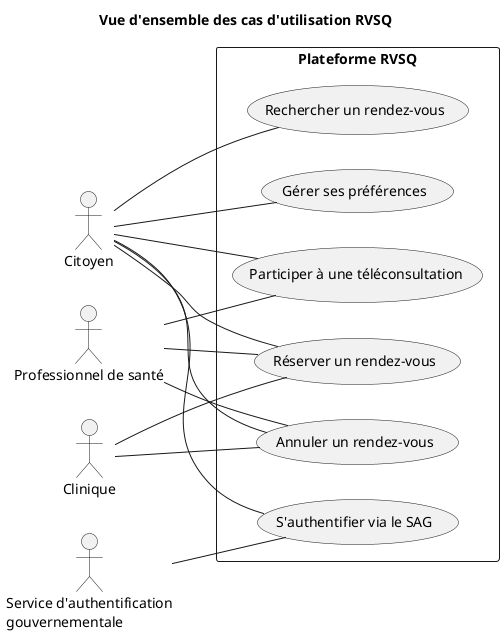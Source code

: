 @startuml RVSQ-UC-00_Vue_Ensemble
left to right direction

title Vue d'ensemble des cas d'utilisation RVSQ

actor "Citoyen" as Citoyen
actor "Professionnel de santé" as Professionnel
actor "Clinique" as Clinique
actor "Service d'authentification\ngouvernementale" as SAG

rectangle "Plateforme RVSQ" {
  usecase "Rechercher un rendez-vous" as UC_Recherche
  usecase "Réserver un rendez-vous" as UC_Reservation
  usecase "Annuler un rendez-vous" as UC_Annulation
  usecase "Gérer ses préférences" as UC_Preferences
  usecase "S'authentifier via le SAG" as UC_Authentification
  usecase "Participer à une téléconsultation" as UC_Teleconsultation
}

Citoyen -- UC_Recherche
Citoyen -- UC_Reservation
Citoyen -- UC_Annulation
Citoyen -- UC_Preferences
Citoyen -- UC_Authentification
Citoyen -- UC_Teleconsultation

Professionnel -- UC_Reservation
Professionnel -- UC_Annulation
Professionnel -- UC_Teleconsultation

Clinique -- UC_Reservation
Clinique -- UC_Annulation

SAG -- UC_Authentification

@enduml
